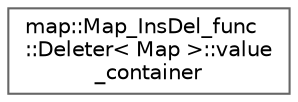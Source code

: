 digraph "类继承关系图"
{
 // LATEX_PDF_SIZE
  bgcolor="transparent";
  edge [fontname=Helvetica,fontsize=10,labelfontname=Helvetica,labelfontsize=10];
  node [fontname=Helvetica,fontsize=10,shape=box,height=0.2,width=0.4];
  rankdir="LR";
  Node0 [id="Node000000",label="map::Map_InsDel_func\l::Deleter\< Map \>::value\l_container",height=0.2,width=0.4,color="grey40", fillcolor="white", style="filled",URL="$structmap_1_1_map___ins_del__func_1_1_deleter_1_1value__container.html",tooltip=" "];
}
